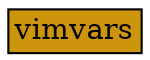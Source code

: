 digraph "GlobalVariables"
{
    /* global attributes */
    fontname="Helvetica"
    fontsize="10"
    rankdir="LR"
    /* edge attributes */
    edge [labelfontname="Helvetica", labelfontsize="10"];
    /* node attributes */
    node [color="black", fillcolor="white", style="filled", fontcolor="black", shape=none, width=0, height=0, margin=0];

    # global variable
    vimvars [label=<
    <TABLE BORDER="0" CELLBORDER="1" CELLSPACING="0">
        <TR><TD PORT="f0" TITLE="vimvar" HREF="DataStructure.svg" BGCOLOR="darkgoldenrod3"><FONT COLOR="black">vimvars</FONT></TD></TR>
    </TABLE>>];
}
